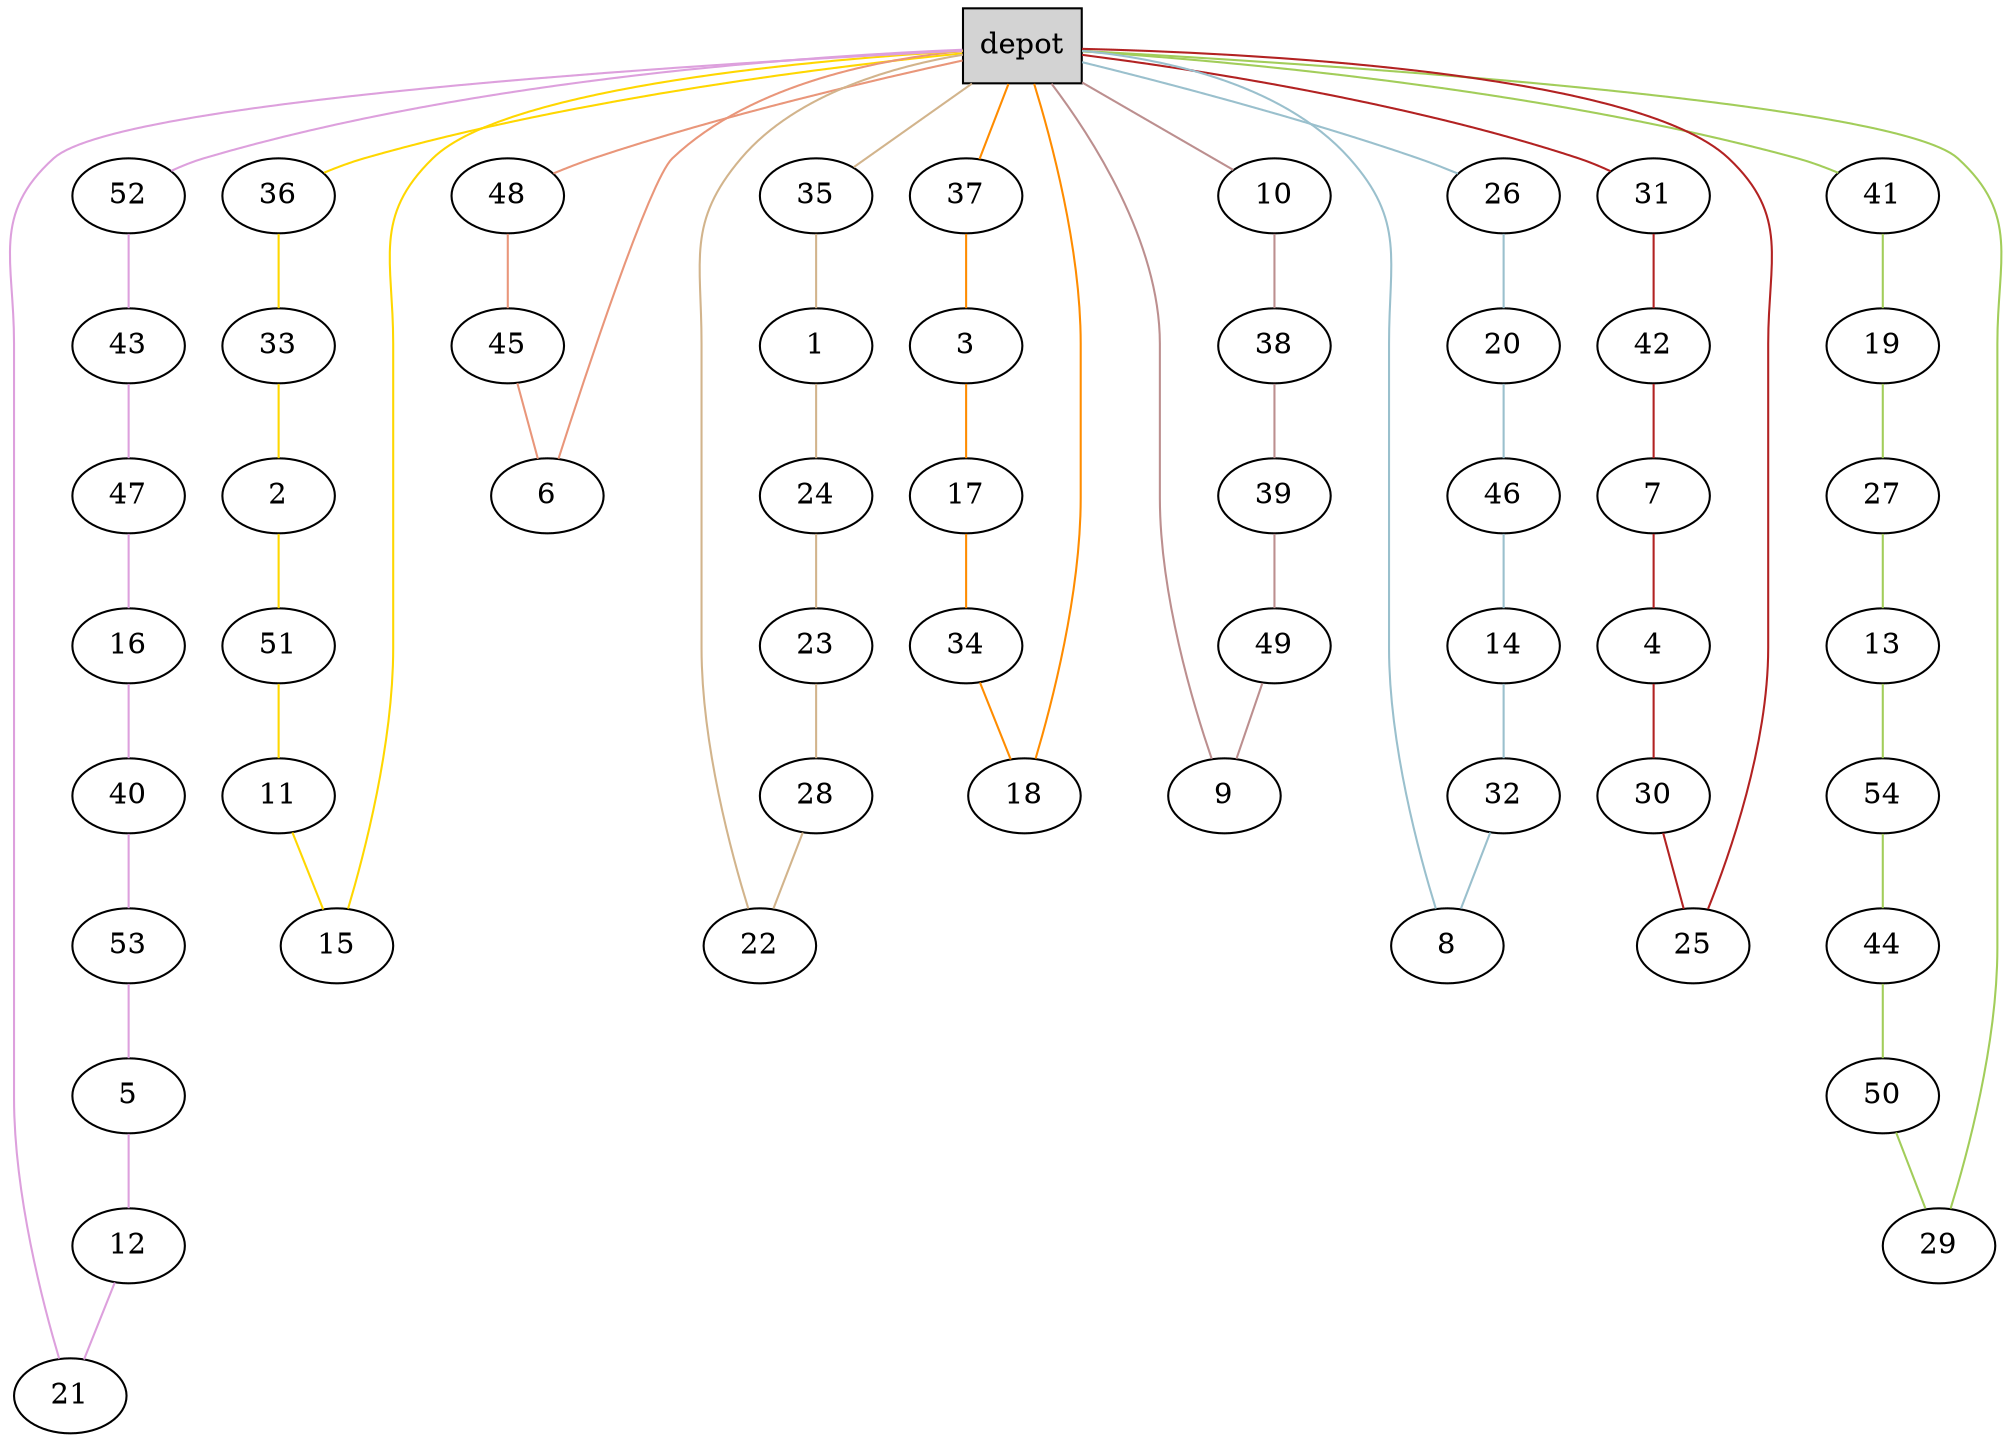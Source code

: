 graph G {
  0[shape = box, label = "depot", style = filled ];
  48[shape = ellipse];
  "0"--"48"[color = darksalmon];
  45[shape = ellipse];
  "48"--"45"[color = darksalmon];
  6[shape = ellipse];
  "45"--"6"[color = darksalmon];
  "6"--"0"[color = darksalmon];
  36[shape = ellipse];
  "0"--"36"[color = gold];
  33[shape = ellipse];
  "36"--"33"[color = gold];
  2[shape = ellipse];
  "33"--"2"[color = gold];
  51[shape = ellipse];
  "2"--"51"[color = gold];
  11[shape = ellipse];
  "51"--"11"[color = gold];
  15[shape = ellipse];
  "11"--"15"[color = gold];
  "15"--"0"[color = gold];
  52[shape = ellipse];
  "0"--"52"[color = plum];
  43[shape = ellipse];
  "52"--"43"[color = plum];
  47[shape = ellipse];
  "43"--"47"[color = plum];
  16[shape = ellipse];
  "47"--"16"[color = plum];
  40[shape = ellipse];
  "16"--"40"[color = plum];
  53[shape = ellipse];
  "40"--"53"[color = plum];
  5[shape = ellipse];
  "53"--"5"[color = plum];
  12[shape = ellipse];
  "5"--"12"[color = plum];
  21[shape = ellipse];
  "12"--"21"[color = plum];
  "21"--"0"[color = plum];
  35[shape = ellipse];
  "0"--"35"[color = tan];
  1[shape = ellipse];
  "35"--"1"[color = tan];
  24[shape = ellipse];
  "1"--"24"[color = tan];
  23[shape = ellipse];
  "24"--"23"[color = tan];
  28[shape = ellipse];
  "23"--"28"[color = tan];
  22[shape = ellipse];
  "28"--"22"[color = tan];
  "22"--"0"[color = tan];
  37[shape = ellipse];
  "0"--"37"[color = darkorange];
  3[shape = ellipse];
  "37"--"3"[color = darkorange];
  17[shape = ellipse];
  "3"--"17"[color = darkorange];
  34[shape = ellipse];
  "17"--"34"[color = darkorange];
  18[shape = ellipse];
  "34"--"18"[color = darkorange];
  "18"--"0"[color = darkorange];
  10[shape = ellipse];
  "0"--"10"[color = rosybrown];
  38[shape = ellipse];
  "10"--"38"[color = rosybrown];
  39[shape = ellipse];
  "38"--"39"[color = rosybrown];
  49[shape = ellipse];
  "39"--"49"[color = rosybrown];
  9[shape = ellipse];
  "49"--"9"[color = rosybrown];
  "9"--"0"[color = rosybrown];
  41[shape = ellipse];
  "0"--"41"[color = darkolivegreen3];
  19[shape = ellipse];
  "41"--"19"[color = darkolivegreen3];
  27[shape = ellipse];
  "19"--"27"[color = darkolivegreen3];
  13[shape = ellipse];
  "27"--"13"[color = darkolivegreen3];
  54[shape = ellipse];
  "13"--"54"[color = darkolivegreen3];
  44[shape = ellipse];
  "54"--"44"[color = darkolivegreen3];
  50[shape = ellipse];
  "44"--"50"[color = darkolivegreen3];
  29[shape = ellipse];
  "50"--"29"[color = darkolivegreen3];
  "29"--"0"[color = darkolivegreen3];
  26[shape = ellipse];
  "0"--"26"[color = lightblue3];
  20[shape = ellipse];
  "26"--"20"[color = lightblue3];
  46[shape = ellipse];
  "20"--"46"[color = lightblue3];
  14[shape = ellipse];
  "46"--"14"[color = lightblue3];
  32[shape = ellipse];
  "14"--"32"[color = lightblue3];
  8[shape = ellipse];
  "32"--"8"[color = lightblue3];
  "8"--"0"[color = lightblue3];
  31[shape = ellipse];
  "0"--"31"[color = firebrick];
  42[shape = ellipse];
  "31"--"42"[color = firebrick];
  7[shape = ellipse];
  "42"--"7"[color = firebrick];
  4[shape = ellipse];
  "7"--"4"[color = firebrick];
  30[shape = ellipse];
  "4"--"30"[color = firebrick];
  25[shape = ellipse];
  "30"--"25"[color = firebrick];
  "25"--"0"[color = firebrick];
}
